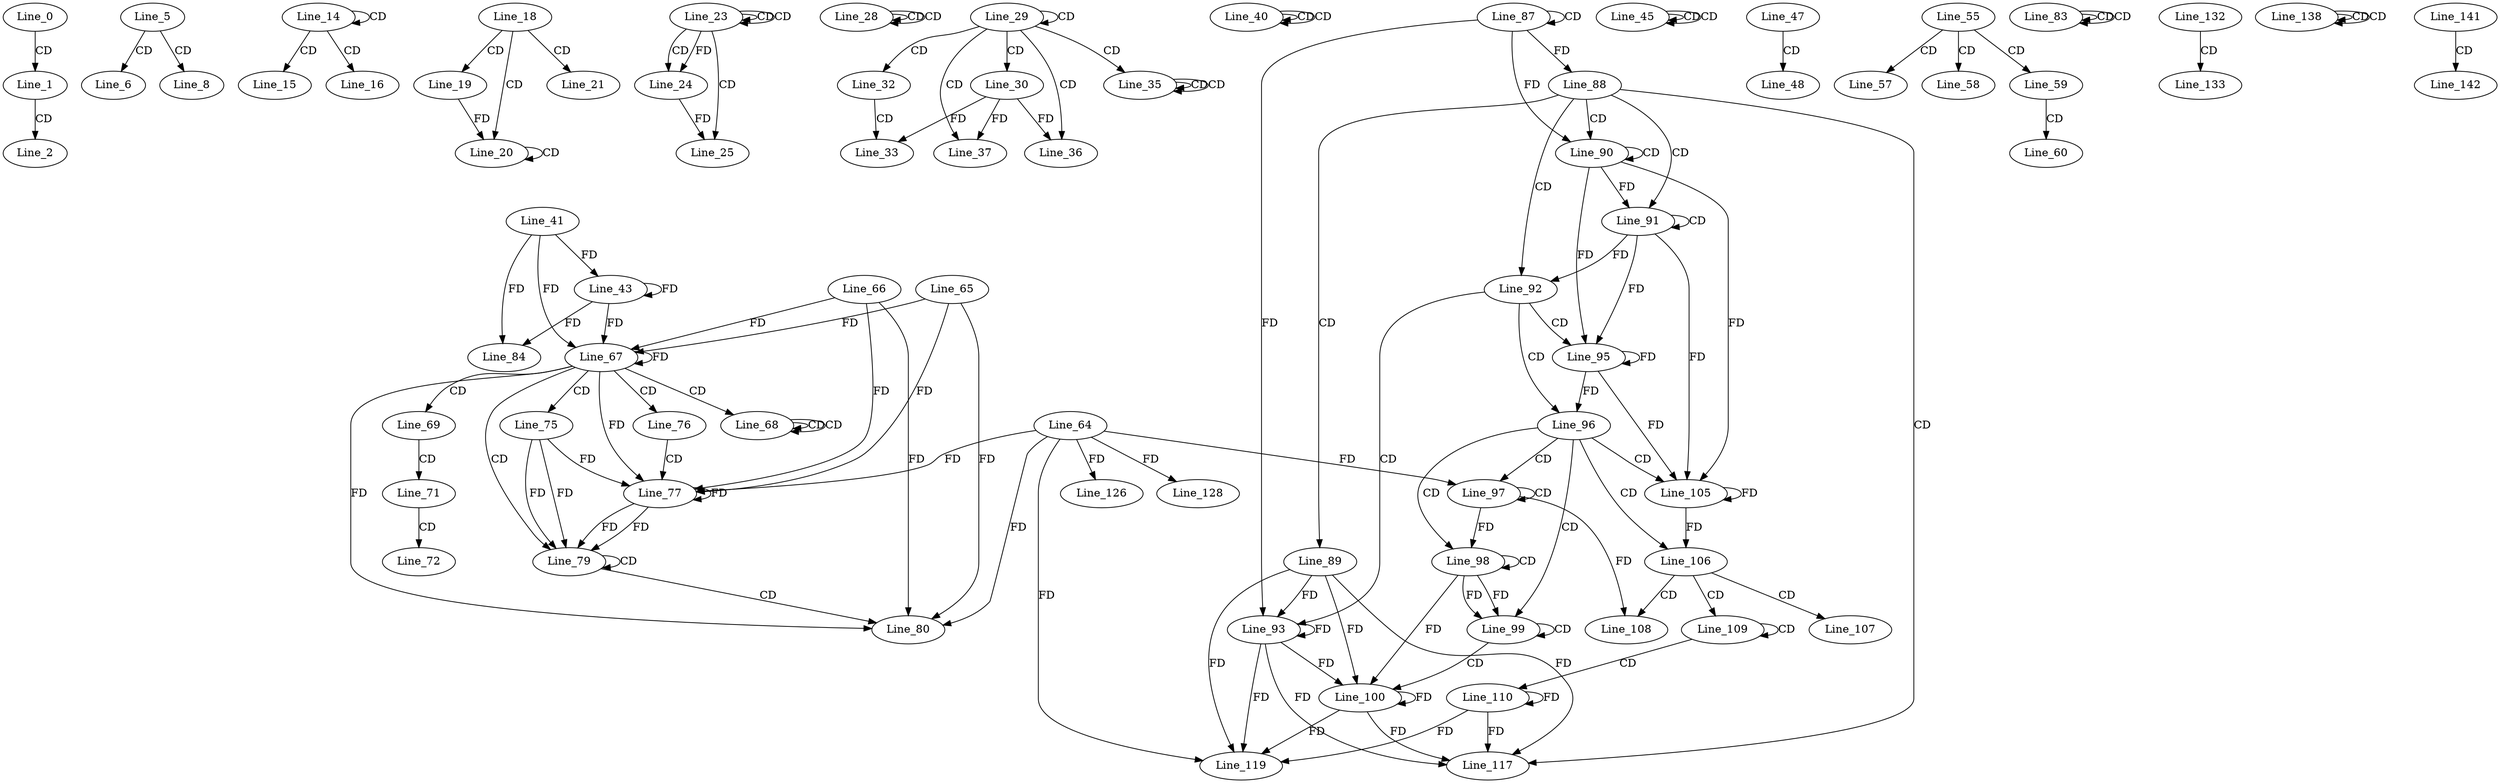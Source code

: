 digraph G {
  Line_0;
  Line_1;
  Line_2;
  Line_5;
  Line_6;
  Line_8;
  Line_14;
  Line_14;
  Line_15;
  Line_16;
  Line_18;
  Line_19;
  Line_20;
  Line_20;
  Line_20;
  Line_21;
  Line_23;
  Line_23;
  Line_23;
  Line_23;
  Line_24;
  Line_24;
  Line_25;
  Line_25;
  Line_28;
  Line_28;
  Line_28;
  Line_29;
  Line_29;
  Line_30;
  Line_32;
  Line_33;
  Line_35;
  Line_35;
  Line_35;
  Line_36;
  Line_37;
  Line_40;
  Line_40;
  Line_40;
  Line_41;
  Line_43;
  Line_43;
  Line_45;
  Line_45;
  Line_45;
  Line_47;
  Line_48;
  Line_55;
  Line_57;
  Line_58;
  Line_59;
  Line_60;
  Line_67;
  Line_66;
  Line_67;
  Line_65;
  Line_67;
  Line_68;
  Line_68;
  Line_68;
  Line_69;
  Line_71;
  Line_72;
  Line_75;
  Line_76;
  Line_77;
  Line_77;
  Line_64;
  Line_79;
  Line_79;
  Line_80;
  Line_83;
  Line_83;
  Line_83;
  Line_84;
  Line_87;
  Line_87;
  Line_88;
  Line_89;
  Line_90;
  Line_90;
  Line_91;
  Line_91;
  Line_92;
  Line_93;
  Line_93;
  Line_95;
  Line_95;
  Line_96;
  Line_97;
  Line_97;
  Line_98;
  Line_98;
  Line_99;
  Line_99;
  Line_100;
  Line_100;
  Line_105;
  Line_105;
  Line_106;
  Line_107;
  Line_108;
  Line_109;
  Line_109;
  Line_110;
  Line_110;
  Line_117;
  Line_119;
  Line_126;
  Line_128;
  Line_132;
  Line_133;
  Line_138;
  Line_138;
  Line_138;
  Line_141;
  Line_142;
  Line_0 -> Line_1 [ label="CD" ];
  Line_1 -> Line_2 [ label="CD" ];
  Line_5 -> Line_6 [ label="CD" ];
  Line_5 -> Line_8 [ label="CD" ];
  Line_14 -> Line_14 [ label="CD" ];
  Line_14 -> Line_15 [ label="CD" ];
  Line_14 -> Line_16 [ label="CD" ];
  Line_18 -> Line_19 [ label="CD" ];
  Line_18 -> Line_20 [ label="CD" ];
  Line_20 -> Line_20 [ label="CD" ];
  Line_19 -> Line_20 [ label="FD" ];
  Line_18 -> Line_21 [ label="CD" ];
  Line_23 -> Line_23 [ label="CD" ];
  Line_23 -> Line_23 [ label="CD" ];
  Line_23 -> Line_24 [ label="CD" ];
  Line_23 -> Line_24 [ label="FD" ];
  Line_23 -> Line_25 [ label="CD" ];
  Line_24 -> Line_25 [ label="FD" ];
  Line_28 -> Line_28 [ label="CD" ];
  Line_28 -> Line_28 [ label="CD" ];
  Line_29 -> Line_29 [ label="CD" ];
  Line_29 -> Line_30 [ label="CD" ];
  Line_29 -> Line_32 [ label="CD" ];
  Line_32 -> Line_33 [ label="CD" ];
  Line_30 -> Line_33 [ label="FD" ];
  Line_29 -> Line_35 [ label="CD" ];
  Line_35 -> Line_35 [ label="CD" ];
  Line_35 -> Line_35 [ label="CD" ];
  Line_29 -> Line_36 [ label="CD" ];
  Line_30 -> Line_36 [ label="FD" ];
  Line_29 -> Line_37 [ label="CD" ];
  Line_30 -> Line_37 [ label="FD" ];
  Line_40 -> Line_40 [ label="CD" ];
  Line_40 -> Line_40 [ label="CD" ];
  Line_41 -> Line_43 [ label="FD" ];
  Line_43 -> Line_43 [ label="FD" ];
  Line_45 -> Line_45 [ label="CD" ];
  Line_45 -> Line_45 [ label="CD" ];
  Line_47 -> Line_48 [ label="CD" ];
  Line_55 -> Line_57 [ label="CD" ];
  Line_55 -> Line_58 [ label="CD" ];
  Line_55 -> Line_59 [ label="CD" ];
  Line_59 -> Line_60 [ label="CD" ];
  Line_67 -> Line_67 [ label="FD" ];
  Line_66 -> Line_67 [ label="FD" ];
  Line_41 -> Line_67 [ label="FD" ];
  Line_43 -> Line_67 [ label="FD" ];
  Line_65 -> Line_67 [ label="FD" ];
  Line_67 -> Line_68 [ label="CD" ];
  Line_68 -> Line_68 [ label="CD" ];
  Line_68 -> Line_68 [ label="CD" ];
  Line_67 -> Line_69 [ label="CD" ];
  Line_69 -> Line_71 [ label="CD" ];
  Line_71 -> Line_72 [ label="CD" ];
  Line_67 -> Line_75 [ label="CD" ];
  Line_67 -> Line_76 [ label="CD" ];
  Line_76 -> Line_77 [ label="CD" ];
  Line_75 -> Line_77 [ label="FD" ];
  Line_77 -> Line_77 [ label="FD" ];
  Line_64 -> Line_77 [ label="FD" ];
  Line_65 -> Line_77 [ label="FD" ];
  Line_67 -> Line_77 [ label="FD" ];
  Line_66 -> Line_77 [ label="FD" ];
  Line_67 -> Line_79 [ label="CD" ];
  Line_75 -> Line_79 [ label="FD" ];
  Line_77 -> Line_79 [ label="FD" ];
  Line_79 -> Line_79 [ label="CD" ];
  Line_75 -> Line_79 [ label="FD" ];
  Line_77 -> Line_79 [ label="FD" ];
  Line_79 -> Line_80 [ label="CD" ];
  Line_64 -> Line_80 [ label="FD" ];
  Line_65 -> Line_80 [ label="FD" ];
  Line_67 -> Line_80 [ label="FD" ];
  Line_66 -> Line_80 [ label="FD" ];
  Line_83 -> Line_83 [ label="CD" ];
  Line_83 -> Line_83 [ label="CD" ];
  Line_41 -> Line_84 [ label="FD" ];
  Line_43 -> Line_84 [ label="FD" ];
  Line_87 -> Line_87 [ label="CD" ];
  Line_87 -> Line_88 [ label="FD" ];
  Line_88 -> Line_89 [ label="CD" ];
  Line_88 -> Line_90 [ label="CD" ];
  Line_90 -> Line_90 [ label="CD" ];
  Line_87 -> Line_90 [ label="FD" ];
  Line_88 -> Line_91 [ label="CD" ];
  Line_91 -> Line_91 [ label="CD" ];
  Line_90 -> Line_91 [ label="FD" ];
  Line_88 -> Line_92 [ label="CD" ];
  Line_91 -> Line_92 [ label="FD" ];
  Line_92 -> Line_93 [ label="CD" ];
  Line_89 -> Line_93 [ label="FD" ];
  Line_93 -> Line_93 [ label="FD" ];
  Line_87 -> Line_93 [ label="FD" ];
  Line_92 -> Line_95 [ label="CD" ];
  Line_91 -> Line_95 [ label="FD" ];
  Line_95 -> Line_95 [ label="FD" ];
  Line_90 -> Line_95 [ label="FD" ];
  Line_92 -> Line_96 [ label="CD" ];
  Line_95 -> Line_96 [ label="FD" ];
  Line_96 -> Line_97 [ label="CD" ];
  Line_97 -> Line_97 [ label="CD" ];
  Line_64 -> Line_97 [ label="FD" ];
  Line_96 -> Line_98 [ label="CD" ];
  Line_98 -> Line_98 [ label="CD" ];
  Line_97 -> Line_98 [ label="FD" ];
  Line_96 -> Line_99 [ label="CD" ];
  Line_98 -> Line_99 [ label="FD" ];
  Line_99 -> Line_99 [ label="CD" ];
  Line_98 -> Line_99 [ label="FD" ];
  Line_99 -> Line_100 [ label="CD" ];
  Line_89 -> Line_100 [ label="FD" ];
  Line_93 -> Line_100 [ label="FD" ];
  Line_100 -> Line_100 [ label="FD" ];
  Line_98 -> Line_100 [ label="FD" ];
  Line_96 -> Line_105 [ label="CD" ];
  Line_91 -> Line_105 [ label="FD" ];
  Line_95 -> Line_105 [ label="FD" ];
  Line_105 -> Line_105 [ label="FD" ];
  Line_90 -> Line_105 [ label="FD" ];
  Line_96 -> Line_106 [ label="CD" ];
  Line_105 -> Line_106 [ label="FD" ];
  Line_106 -> Line_107 [ label="CD" ];
  Line_106 -> Line_108 [ label="CD" ];
  Line_97 -> Line_108 [ label="FD" ];
  Line_106 -> Line_109 [ label="CD" ];
  Line_109 -> Line_109 [ label="CD" ];
  Line_109 -> Line_110 [ label="CD" ];
  Line_110 -> Line_110 [ label="FD" ];
  Line_88 -> Line_117 [ label="CD" ];
  Line_89 -> Line_117 [ label="FD" ];
  Line_93 -> Line_117 [ label="FD" ];
  Line_100 -> Line_117 [ label="FD" ];
  Line_110 -> Line_117 [ label="FD" ];
  Line_64 -> Line_119 [ label="FD" ];
  Line_89 -> Line_119 [ label="FD" ];
  Line_93 -> Line_119 [ label="FD" ];
  Line_100 -> Line_119 [ label="FD" ];
  Line_110 -> Line_119 [ label="FD" ];
  Line_64 -> Line_126 [ label="FD" ];
  Line_64 -> Line_128 [ label="FD" ];
  Line_132 -> Line_133 [ label="CD" ];
  Line_138 -> Line_138 [ label="CD" ];
  Line_138 -> Line_138 [ label="CD" ];
  Line_141 -> Line_142 [ label="CD" ];
}
